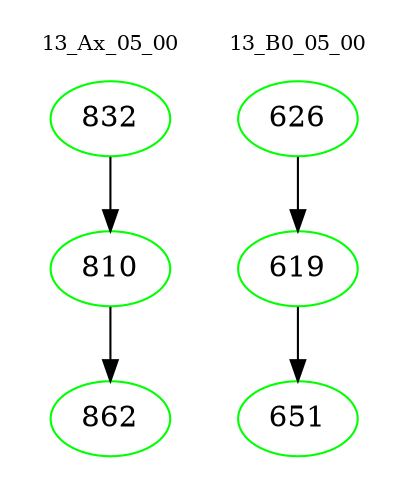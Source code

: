digraph{
subgraph cluster_0 {
color = white
label = "13_Ax_05_00";
fontsize=10;
T0_832 [label="832", color="green"]
T0_832 -> T0_810 [color="black"]
T0_810 [label="810", color="green"]
T0_810 -> T0_862 [color="black"]
T0_862 [label="862", color="green"]
}
subgraph cluster_1 {
color = white
label = "13_B0_05_00";
fontsize=10;
T1_626 [label="626", color="green"]
T1_626 -> T1_619 [color="black"]
T1_619 [label="619", color="green"]
T1_619 -> T1_651 [color="black"]
T1_651 [label="651", color="green"]
}
}
